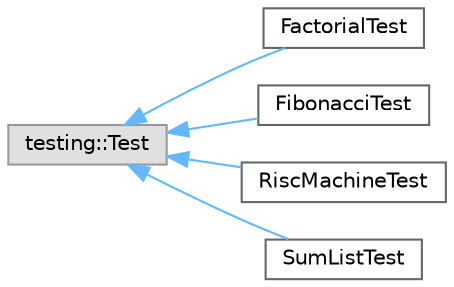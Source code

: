 digraph "Graphical Class Hierarchy"
{
 // LATEX_PDF_SIZE
  bgcolor="transparent";
  edge [fontname=Helvetica,fontsize=10,labelfontname=Helvetica,labelfontsize=10];
  node [fontname=Helvetica,fontsize=10,shape=box,height=0.2,width=0.4];
  rankdir="LR";
  Node0 [id="Node000000",label="testing::Test",height=0.2,width=0.4,color="grey60", fillcolor="#E0E0E0", style="filled",tooltip=" "];
  Node0 -> Node1 [id="edge1_Node000000_Node000001",dir="back",color="steelblue1",style="solid",tooltip=" "];
  Node1 [id="Node000001",label="FactorialTest",height=0.2,width=0.4,color="grey40", fillcolor="white", style="filled",URL="$classFactorialTest.html",tooltip=" "];
  Node0 -> Node2 [id="edge2_Node000000_Node000002",dir="back",color="steelblue1",style="solid",tooltip=" "];
  Node2 [id="Node000002",label="FibonacciTest",height=0.2,width=0.4,color="grey40", fillcolor="white", style="filled",URL="$classFibonacciTest.html",tooltip=" "];
  Node0 -> Node3 [id="edge3_Node000000_Node000003",dir="back",color="steelblue1",style="solid",tooltip=" "];
  Node3 [id="Node000003",label="RiscMachineTest",height=0.2,width=0.4,color="grey40", fillcolor="white", style="filled",URL="$classRiscMachineTest.html",tooltip=" "];
  Node0 -> Node4 [id="edge4_Node000000_Node000004",dir="back",color="steelblue1",style="solid",tooltip=" "];
  Node4 [id="Node000004",label="SumListTest",height=0.2,width=0.4,color="grey40", fillcolor="white", style="filled",URL="$classSumListTest.html",tooltip=" "];
}
